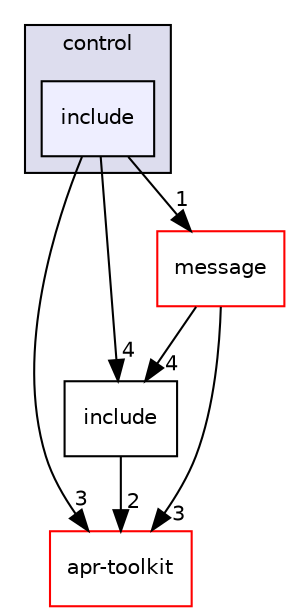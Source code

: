 digraph "include" {
  compound=true
  node [ fontsize="10", fontname="Helvetica"];
  edge [ labelfontsize="10", labelfontname="Helvetica"];
  subgraph clusterdir_b6d5456a35caebcdf8f57bbac60680a8 {
    graph [ bgcolor="#ddddee", pencolor="black", label="control" fontname="Helvetica", fontsize="10", URL="dir_b6d5456a35caebcdf8f57bbac60680a8.html"]
  dir_464d1a560473a29582f32959f4eadf66 [shape=box, label="include", style="filled", fillcolor="#eeeeff", pencolor="black", URL="dir_464d1a560473a29582f32959f4eadf66.html"];
  }
  dir_995e6b30ef7b7f0b2dec48039971ec97 [shape=box label="apr-toolkit" fillcolor="white" style="filled" color="red" URL="dir_995e6b30ef7b7f0b2dec48039971ec97.html"];
  dir_8213404c92762709e2b5917d35980ced [shape=box label="include" URL="dir_8213404c92762709e2b5917d35980ced.html"];
  dir_dd4f4ab4397f3805380f081876544ed2 [shape=box label="message" fillcolor="white" style="filled" color="red" URL="dir_dd4f4ab4397f3805380f081876544ed2.html"];
  dir_8213404c92762709e2b5917d35980ced->dir_995e6b30ef7b7f0b2dec48039971ec97 [headlabel="2", labeldistance=1.5 headhref="dir_000013_000001.html"];
  dir_464d1a560473a29582f32959f4eadf66->dir_995e6b30ef7b7f0b2dec48039971ec97 [headlabel="3", labeldistance=1.5 headhref="dir_000025_000001.html"];
  dir_464d1a560473a29582f32959f4eadf66->dir_8213404c92762709e2b5917d35980ced [headlabel="4", labeldistance=1.5 headhref="dir_000025_000013.html"];
  dir_464d1a560473a29582f32959f4eadf66->dir_dd4f4ab4397f3805380f081876544ed2 [headlabel="1", labeldistance=1.5 headhref="dir_000025_000020.html"];
  dir_dd4f4ab4397f3805380f081876544ed2->dir_995e6b30ef7b7f0b2dec48039971ec97 [headlabel="3", labeldistance=1.5 headhref="dir_000020_000001.html"];
  dir_dd4f4ab4397f3805380f081876544ed2->dir_8213404c92762709e2b5917d35980ced [headlabel="4", labeldistance=1.5 headhref="dir_000020_000013.html"];
}

